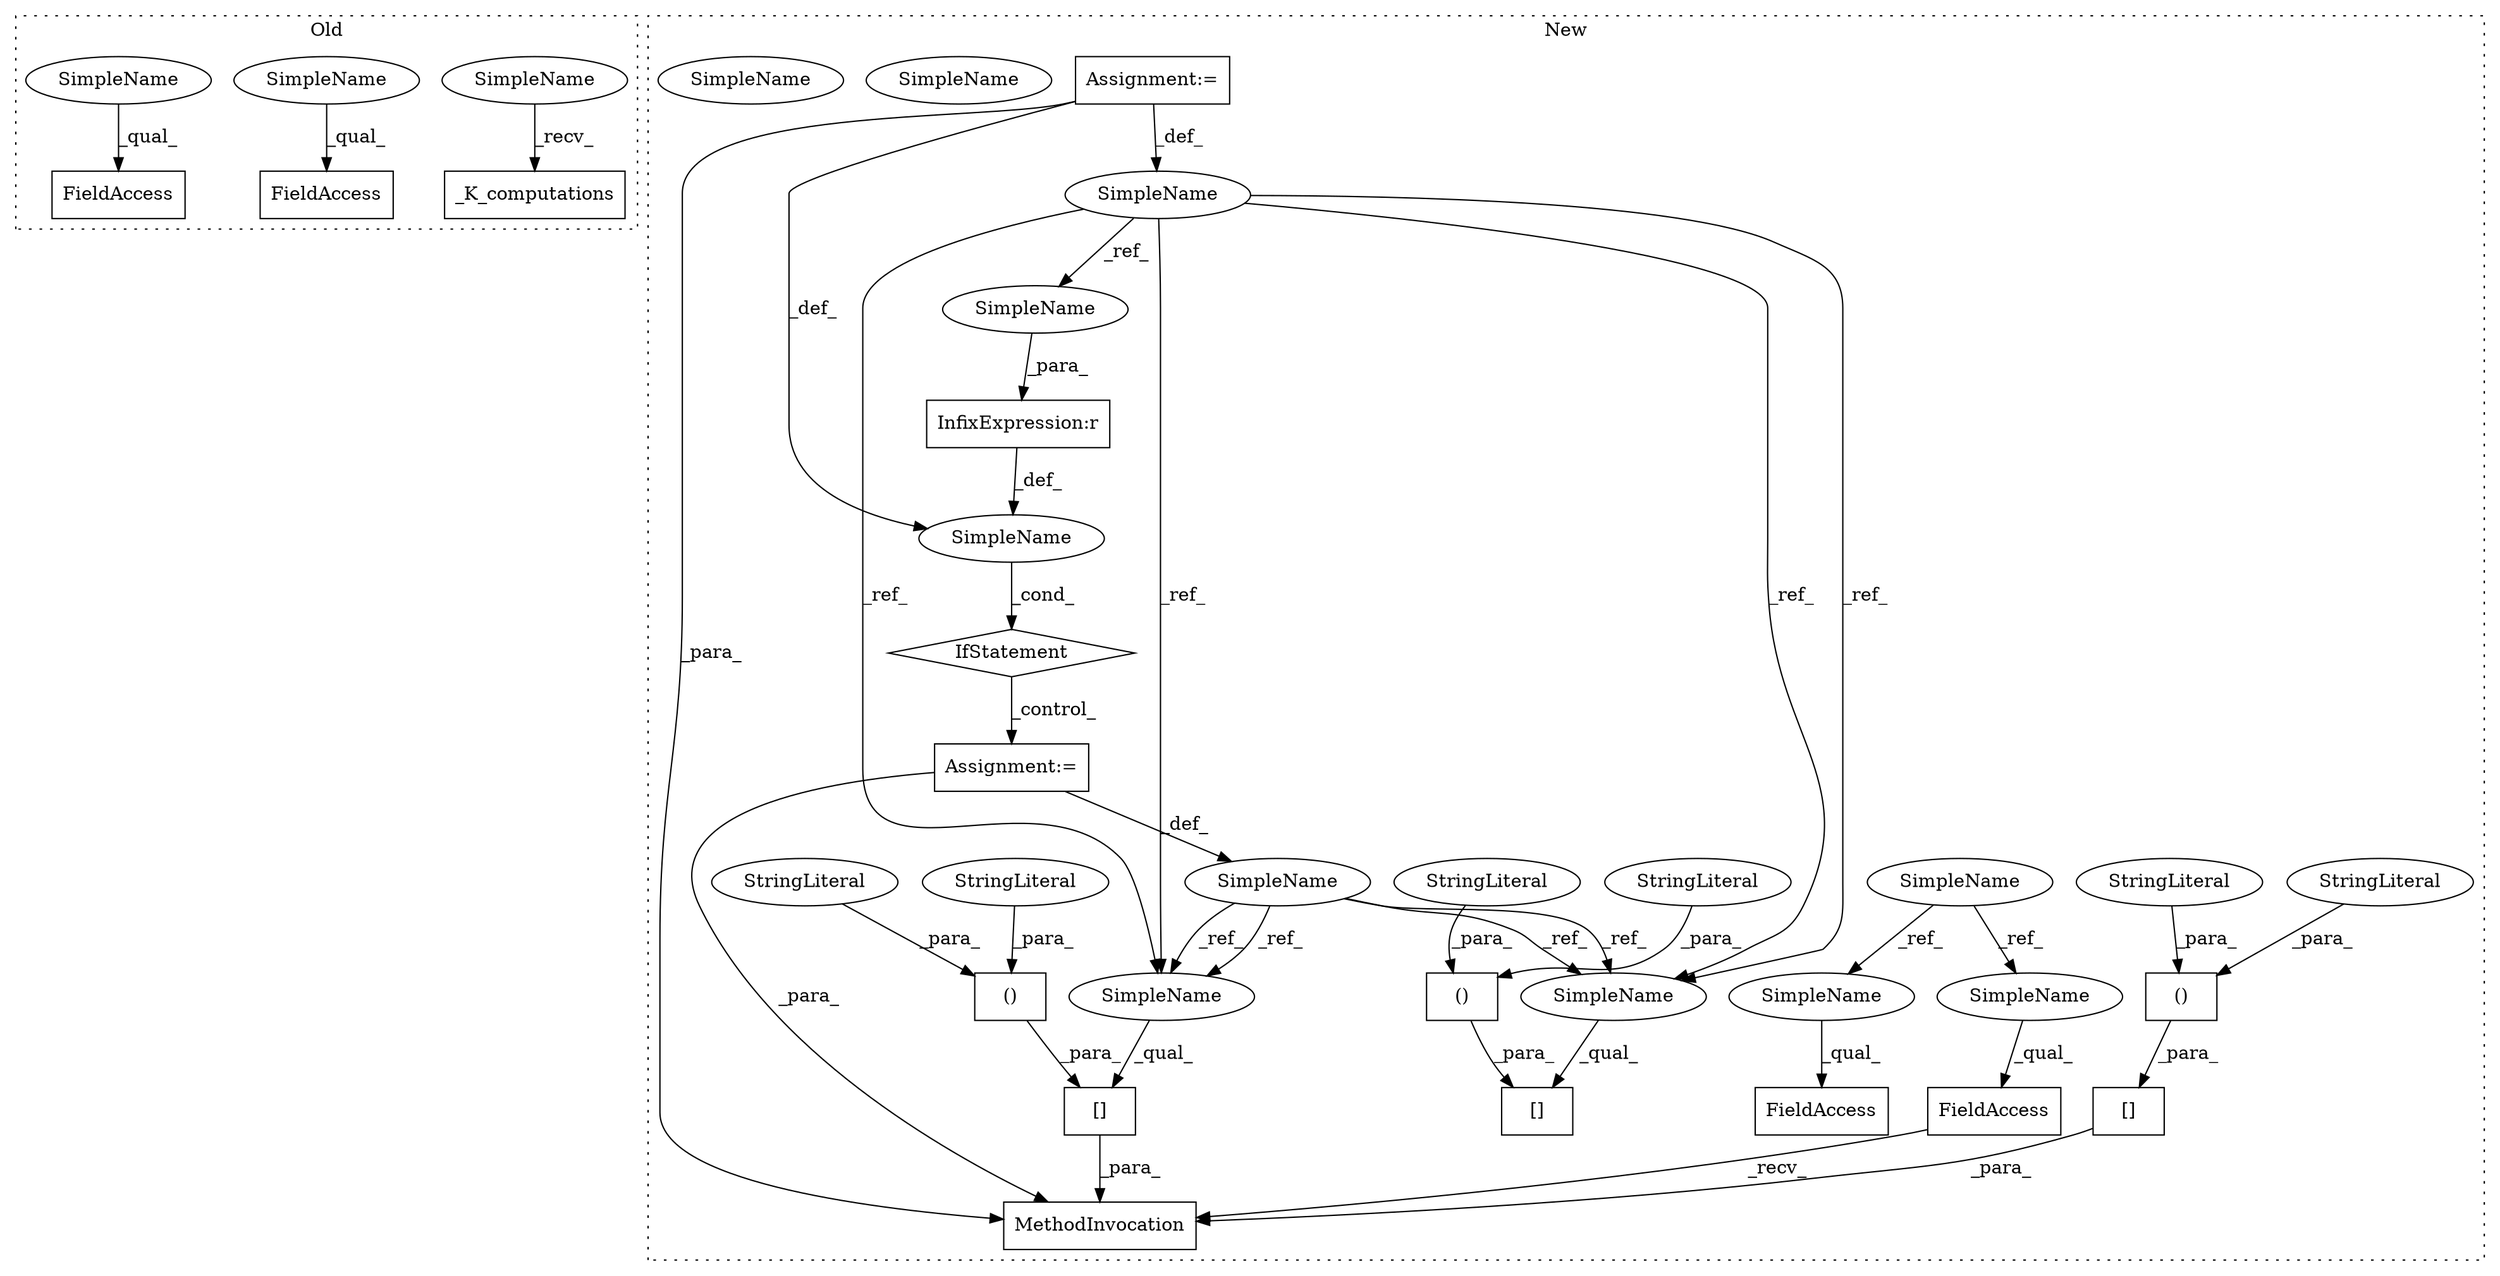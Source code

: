 digraph G {
subgraph cluster0 {
1 [label="_K_computations" a="32" s="2794,2814" l="16,1" shape="box"];
23 [label="FieldAccess" a="22" s="2843" l="8" shape="box"];
24 [label="FieldAccess" a="22" s="3016" l="8" shape="box"];
34 [label="SimpleName" a="42" s="2789" l="4" shape="ellipse"];
35 [label="SimpleName" a="42" s="2843" l="4" shape="ellipse"];
36 [label="SimpleName" a="42" s="3016" l="4" shape="ellipse"];
label = "Old";
style="dotted";
}
subgraph cluster1 {
2 [label="IfStatement" a="25" s="3864,3878" l="4,2" shape="diamond"];
3 [label="InfixExpression:r" a="27" s="3870" l="4" shape="box"];
4 [label="SimpleName" a="42" s="3856" l="2" shape="ellipse"];
5 [label="[]" a="2" s="4103,4166" l="8,2" shape="box"];
6 [label="()" a="106" s="4111" l="55" shape="box"];
7 [label="[]" a="2" s="4252,4314" l="8,2" shape="box"];
8 [label="()" a="106" s="4260" l="54" shape="box"];
9 [label="SimpleName" a="42" s="3888" l="2" shape="ellipse"];
10 [label="SimpleName" a="42" s="" l="" shape="ellipse"];
11 [label="Assignment:=" a="7" s="3890" l="1" shape="box"];
12 [label="MethodInvocation" a="32" s="4186,4319" l="2,1" shape="box"];
13 [label="()" a="106" s="4195" l="54" shape="box"];
14 [label="[]" a="2" s="4188,4249" l="7,2" shape="box"];
15 [label="StringLiteral" a="45" s="4260" l="25" shape="ellipse"];
16 [label="StringLiteral" a="45" s="4150" l="16" shape="ellipse"];
17 [label="StringLiteral" a="45" s="4111" l="26" shape="ellipse"];
18 [label="StringLiteral" a="45" s="4298" l="16" shape="ellipse"];
19 [label="StringLiteral" a="45" s="4233" l="16" shape="ellipse"];
20 [label="StringLiteral" a="45" s="4195" l="25" shape="ellipse"];
21 [label="FieldAccess" a="22" s="4178" l="7" shape="box"];
22 [label="SimpleName" a="42" s="3764" l="4" shape="ellipse"];
25 [label="FieldAccess" a="22" s="4326" l="7" shape="box"];
26 [label="Assignment:=" a="7" s="3856" l="2" shape="box"];
27 [label="SimpleName" a="42" s="4326" l="4" shape="ellipse"];
28 [label="SimpleName" a="42" s="4178" l="4" shape="ellipse"];
29 [label="SimpleName" a="42" s="4252" l="2" shape="ellipse"];
30 [label="SimpleName" a="42" s="4103" l="2" shape="ellipse"];
31 [label="SimpleName" a="42" s="4103" l="2" shape="ellipse"];
32 [label="SimpleName" a="42" s="4252" l="2" shape="ellipse"];
33 [label="SimpleName" a="42" s="3868" l="2" shape="ellipse"];
label = "New";
style="dotted";
}
2 -> 11 [label="_control_"];
3 -> 10 [label="_def_"];
4 -> 31 [label="_ref_"];
4 -> 31 [label="_ref_"];
4 -> 32 [label="_ref_"];
4 -> 33 [label="_ref_"];
4 -> 32 [label="_ref_"];
6 -> 5 [label="_para_"];
7 -> 12 [label="_para_"];
8 -> 7 [label="_para_"];
9 -> 31 [label="_ref_"];
9 -> 32 [label="_ref_"];
9 -> 32 [label="_ref_"];
9 -> 31 [label="_ref_"];
10 -> 2 [label="_cond_"];
11 -> 12 [label="_para_"];
11 -> 9 [label="_def_"];
13 -> 14 [label="_para_"];
14 -> 12 [label="_para_"];
15 -> 8 [label="_para_"];
16 -> 6 [label="_para_"];
17 -> 6 [label="_para_"];
18 -> 8 [label="_para_"];
19 -> 13 [label="_para_"];
20 -> 13 [label="_para_"];
21 -> 12 [label="_recv_"];
22 -> 27 [label="_ref_"];
22 -> 28 [label="_ref_"];
26 -> 4 [label="_def_"];
26 -> 10 [label="_def_"];
26 -> 12 [label="_para_"];
27 -> 25 [label="_qual_"];
28 -> 21 [label="_qual_"];
31 -> 5 [label="_qual_"];
32 -> 7 [label="_qual_"];
33 -> 3 [label="_para_"];
34 -> 1 [label="_recv_"];
35 -> 23 [label="_qual_"];
36 -> 24 [label="_qual_"];
}